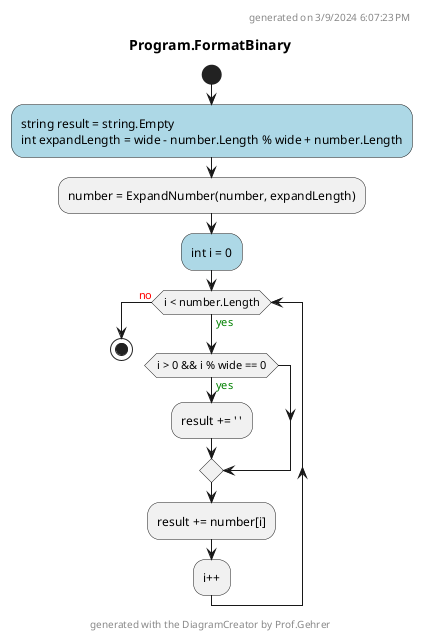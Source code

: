 @startuml Program.FormatBinary
header
generated on 3/9/2024 6:07:23 PM
end header
title Program.FormatBinary
start
#LightBlue:string result = string.Empty
int expandLength = wide - number.Length % wide + number.Length;
:number = ExpandNumber(number, expandLength);
#LightBlue:int i = 0;
while (i < number.Length) is (<color:green>yes)
    if (i > 0 && i % wide == 0) then (<color:green>yes)
        :result += ' ';
    endif
    :result += number[i];
:i++;
endwhile (<color:red>no)
footer
generated with the DiagramCreator by Prof.Gehrer
end footer
stop
@enduml
